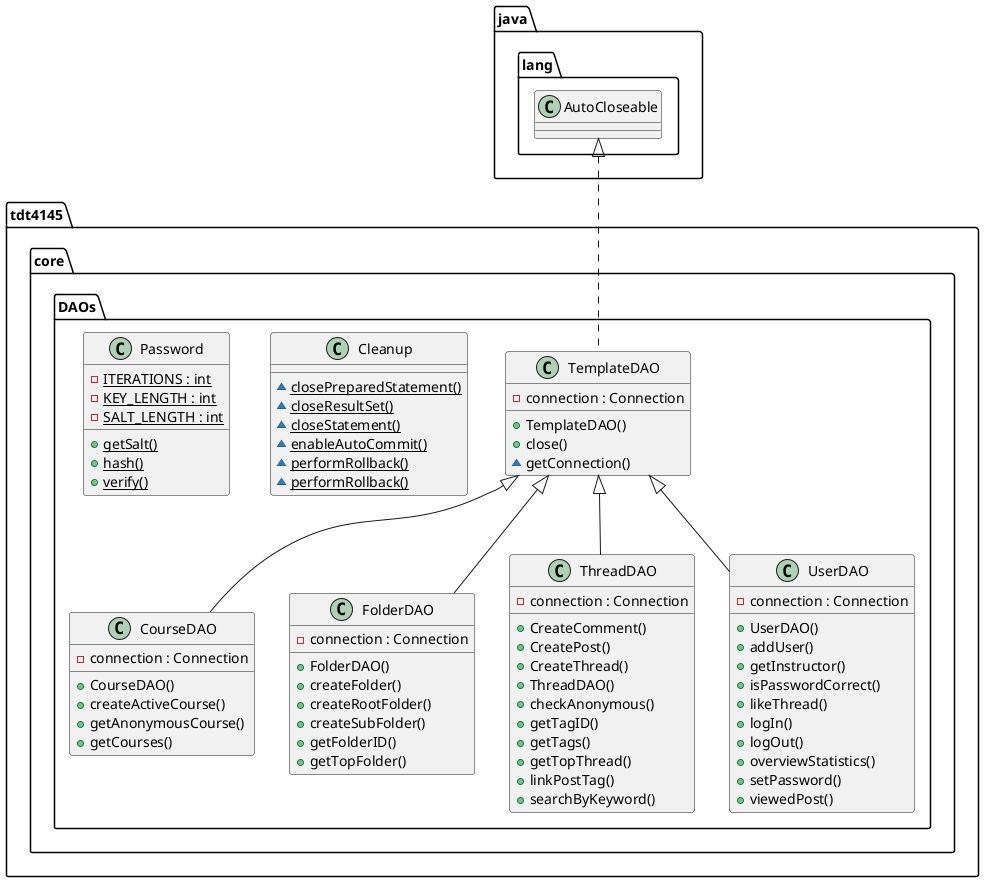 @startuml
  namespace tdt4145.core {
      namespace DAOs {
        class tdt4145.core.DAOs.Cleanup {
            {static} ~ closePreparedStatement()
            {static} ~ closeResultSet()
            {static} ~ closeStatement()
            {static} ~ enableAutoCommit()
            {static} ~ performRollback()
            {static} ~ performRollback()
        }
      }
    }
    

    namespace tdt4145.core {
      namespace DAOs {
        class tdt4145.core.DAOs.CourseDAO {
            - connection : Connection
            + CourseDAO()
            + createActiveCourse()
            + getAnonymousCourse()
            + getCourses()
        }
      }
    }


    namespace tdt4145.core {
      namespace DAOs {
        class tdt4145.core.DAOs.FolderDAO {
            - connection : Connection
            + FolderDAO()
            + createFolder()
            + createRootFolder()
            + createSubFolder()
            + getFolderID()
            + getTopFolder()
        }
      }
    }


    namespace tdt4145.core {
      namespace DAOs {
        class tdt4145.core.DAOs.Password {
            {static} - ITERATIONS : int
            {static} - KEY_LENGTH : int
            {static} - SALT_LENGTH : int
            {static} + getSalt()
            {static} + hash()
            {static} + verify()
        }
      }
    }


    namespace tdt4145.core {
      namespace DAOs {
        class tdt4145.core.DAOs.TemplateDAO {
            - connection : Connection
            + TemplateDAO()
            + close()
            ~ getConnection()
        }
      }
    }


    namespace tdt4145.core {
      namespace DAOs {
        class tdt4145.core.DAOs.ThreadDAO {
            - connection : Connection
            + CreateComment()
            + CreatePost()
            + CreateThread()
            + ThreadDAO()
            + checkAnonymous()
            + getTagID()
            + getTags()
            + getTopThread()
            + linkPostTag()
            + searchByKeyword()
        }
      }
    }


    namespace tdt4145.core {
      namespace DAOs {
        class tdt4145.core.DAOs.UserDAO {
            - connection : Connection
            + UserDAO()
            + addUser()
            + getInstructor()
            + isPasswordCorrect()
            + likeThread()
            + logIn()
            + logOut()
            + overviewStatistics()
            + setPassword()
            + viewedPost()
        }
      }
    }


    tdt4145.core.DAOs.CourseDAO -up-|> tdt4145.core.DAOs.TemplateDAO
    tdt4145.core.DAOs.FolderDAO -up-|> tdt4145.core.DAOs.TemplateDAO
    tdt4145.core.DAOs.TemplateDAO .up.|> java.lang.AutoCloseable
    tdt4145.core.DAOs.ThreadDAO -up-|> tdt4145.core.DAOs.TemplateDAO
    tdt4145.core.DAOs.UserDAO -up-|> tdt4145.core.DAOs.TemplateDAO
@enduml
